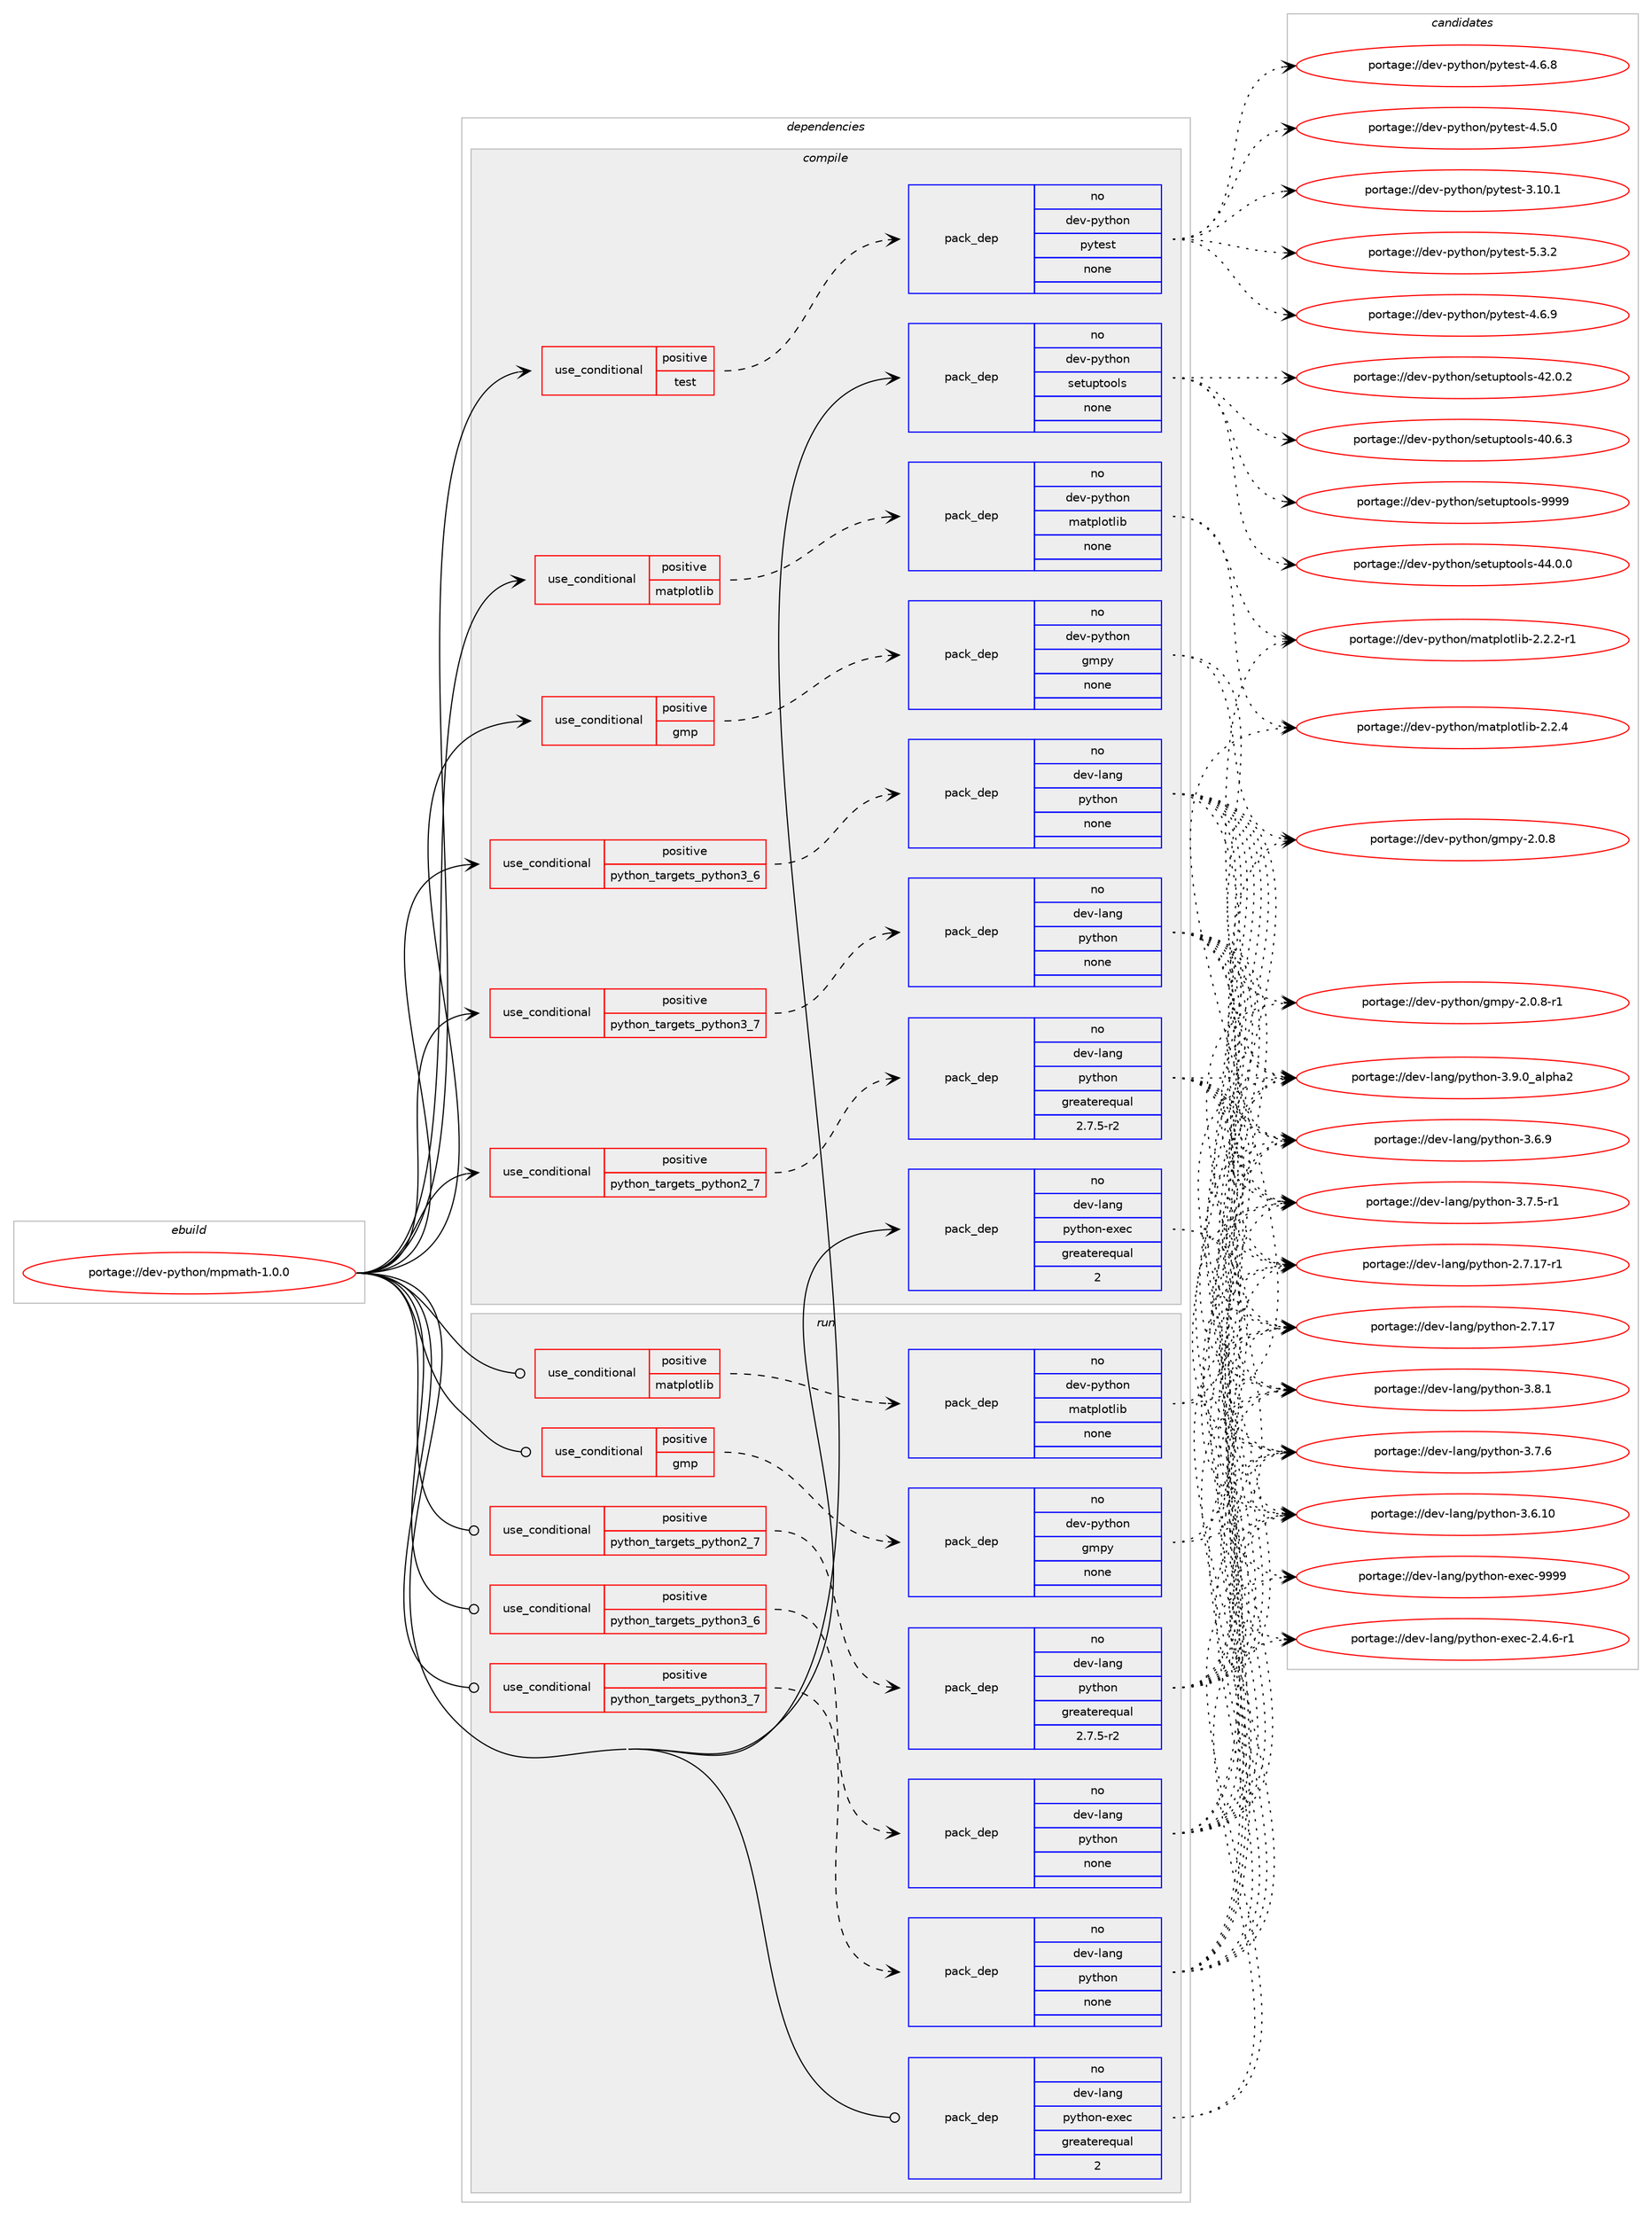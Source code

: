digraph prolog {

# *************
# Graph options
# *************

newrank=true;
concentrate=true;
compound=true;
graph [rankdir=LR,fontname=Helvetica,fontsize=10,ranksep=1.5];#, ranksep=2.5, nodesep=0.2];
edge  [arrowhead=vee];
node  [fontname=Helvetica,fontsize=10];

# **********
# The ebuild
# **********

subgraph cluster_leftcol {
color=gray;
rank=same;
label=<<i>ebuild</i>>;
id [label="portage://dev-python/mpmath-1.0.0", color=red, width=4, href="../dev-python/mpmath-1.0.0.svg"];
}

# ****************
# The dependencies
# ****************

subgraph cluster_midcol {
color=gray;
label=<<i>dependencies</i>>;
subgraph cluster_compile {
fillcolor="#eeeeee";
style=filled;
label=<<i>compile</i>>;
subgraph cond112774 {
dependency449919 [label=<<TABLE BORDER="0" CELLBORDER="1" CELLSPACING="0" CELLPADDING="4"><TR><TD ROWSPAN="3" CELLPADDING="10">use_conditional</TD></TR><TR><TD>positive</TD></TR><TR><TD>gmp</TD></TR></TABLE>>, shape=none, color=red];
subgraph pack332165 {
dependency449920 [label=<<TABLE BORDER="0" CELLBORDER="1" CELLSPACING="0" CELLPADDING="4" WIDTH="220"><TR><TD ROWSPAN="6" CELLPADDING="30">pack_dep</TD></TR><TR><TD WIDTH="110">no</TD></TR><TR><TD>dev-python</TD></TR><TR><TD>gmpy</TD></TR><TR><TD>none</TD></TR><TR><TD></TD></TR></TABLE>>, shape=none, color=blue];
}
dependency449919:e -> dependency449920:w [weight=20,style="dashed",arrowhead="vee"];
}
id:e -> dependency449919:w [weight=20,style="solid",arrowhead="vee"];
subgraph cond112775 {
dependency449921 [label=<<TABLE BORDER="0" CELLBORDER="1" CELLSPACING="0" CELLPADDING="4"><TR><TD ROWSPAN="3" CELLPADDING="10">use_conditional</TD></TR><TR><TD>positive</TD></TR><TR><TD>matplotlib</TD></TR></TABLE>>, shape=none, color=red];
subgraph pack332166 {
dependency449922 [label=<<TABLE BORDER="0" CELLBORDER="1" CELLSPACING="0" CELLPADDING="4" WIDTH="220"><TR><TD ROWSPAN="6" CELLPADDING="30">pack_dep</TD></TR><TR><TD WIDTH="110">no</TD></TR><TR><TD>dev-python</TD></TR><TR><TD>matplotlib</TD></TR><TR><TD>none</TD></TR><TR><TD></TD></TR></TABLE>>, shape=none, color=blue];
}
dependency449921:e -> dependency449922:w [weight=20,style="dashed",arrowhead="vee"];
}
id:e -> dependency449921:w [weight=20,style="solid",arrowhead="vee"];
subgraph cond112776 {
dependency449923 [label=<<TABLE BORDER="0" CELLBORDER="1" CELLSPACING="0" CELLPADDING="4"><TR><TD ROWSPAN="3" CELLPADDING="10">use_conditional</TD></TR><TR><TD>positive</TD></TR><TR><TD>python_targets_python2_7</TD></TR></TABLE>>, shape=none, color=red];
subgraph pack332167 {
dependency449924 [label=<<TABLE BORDER="0" CELLBORDER="1" CELLSPACING="0" CELLPADDING="4" WIDTH="220"><TR><TD ROWSPAN="6" CELLPADDING="30">pack_dep</TD></TR><TR><TD WIDTH="110">no</TD></TR><TR><TD>dev-lang</TD></TR><TR><TD>python</TD></TR><TR><TD>greaterequal</TD></TR><TR><TD>2.7.5-r2</TD></TR></TABLE>>, shape=none, color=blue];
}
dependency449923:e -> dependency449924:w [weight=20,style="dashed",arrowhead="vee"];
}
id:e -> dependency449923:w [weight=20,style="solid",arrowhead="vee"];
subgraph cond112777 {
dependency449925 [label=<<TABLE BORDER="0" CELLBORDER="1" CELLSPACING="0" CELLPADDING="4"><TR><TD ROWSPAN="3" CELLPADDING="10">use_conditional</TD></TR><TR><TD>positive</TD></TR><TR><TD>python_targets_python3_6</TD></TR></TABLE>>, shape=none, color=red];
subgraph pack332168 {
dependency449926 [label=<<TABLE BORDER="0" CELLBORDER="1" CELLSPACING="0" CELLPADDING="4" WIDTH="220"><TR><TD ROWSPAN="6" CELLPADDING="30">pack_dep</TD></TR><TR><TD WIDTH="110">no</TD></TR><TR><TD>dev-lang</TD></TR><TR><TD>python</TD></TR><TR><TD>none</TD></TR><TR><TD></TD></TR></TABLE>>, shape=none, color=blue];
}
dependency449925:e -> dependency449926:w [weight=20,style="dashed",arrowhead="vee"];
}
id:e -> dependency449925:w [weight=20,style="solid",arrowhead="vee"];
subgraph cond112778 {
dependency449927 [label=<<TABLE BORDER="0" CELLBORDER="1" CELLSPACING="0" CELLPADDING="4"><TR><TD ROWSPAN="3" CELLPADDING="10">use_conditional</TD></TR><TR><TD>positive</TD></TR><TR><TD>python_targets_python3_7</TD></TR></TABLE>>, shape=none, color=red];
subgraph pack332169 {
dependency449928 [label=<<TABLE BORDER="0" CELLBORDER="1" CELLSPACING="0" CELLPADDING="4" WIDTH="220"><TR><TD ROWSPAN="6" CELLPADDING="30">pack_dep</TD></TR><TR><TD WIDTH="110">no</TD></TR><TR><TD>dev-lang</TD></TR><TR><TD>python</TD></TR><TR><TD>none</TD></TR><TR><TD></TD></TR></TABLE>>, shape=none, color=blue];
}
dependency449927:e -> dependency449928:w [weight=20,style="dashed",arrowhead="vee"];
}
id:e -> dependency449927:w [weight=20,style="solid",arrowhead="vee"];
subgraph cond112779 {
dependency449929 [label=<<TABLE BORDER="0" CELLBORDER="1" CELLSPACING="0" CELLPADDING="4"><TR><TD ROWSPAN="3" CELLPADDING="10">use_conditional</TD></TR><TR><TD>positive</TD></TR><TR><TD>test</TD></TR></TABLE>>, shape=none, color=red];
subgraph pack332170 {
dependency449930 [label=<<TABLE BORDER="0" CELLBORDER="1" CELLSPACING="0" CELLPADDING="4" WIDTH="220"><TR><TD ROWSPAN="6" CELLPADDING="30">pack_dep</TD></TR><TR><TD WIDTH="110">no</TD></TR><TR><TD>dev-python</TD></TR><TR><TD>pytest</TD></TR><TR><TD>none</TD></TR><TR><TD></TD></TR></TABLE>>, shape=none, color=blue];
}
dependency449929:e -> dependency449930:w [weight=20,style="dashed",arrowhead="vee"];
}
id:e -> dependency449929:w [weight=20,style="solid",arrowhead="vee"];
subgraph pack332171 {
dependency449931 [label=<<TABLE BORDER="0" CELLBORDER="1" CELLSPACING="0" CELLPADDING="4" WIDTH="220"><TR><TD ROWSPAN="6" CELLPADDING="30">pack_dep</TD></TR><TR><TD WIDTH="110">no</TD></TR><TR><TD>dev-lang</TD></TR><TR><TD>python-exec</TD></TR><TR><TD>greaterequal</TD></TR><TR><TD>2</TD></TR></TABLE>>, shape=none, color=blue];
}
id:e -> dependency449931:w [weight=20,style="solid",arrowhead="vee"];
subgraph pack332172 {
dependency449932 [label=<<TABLE BORDER="0" CELLBORDER="1" CELLSPACING="0" CELLPADDING="4" WIDTH="220"><TR><TD ROWSPAN="6" CELLPADDING="30">pack_dep</TD></TR><TR><TD WIDTH="110">no</TD></TR><TR><TD>dev-python</TD></TR><TR><TD>setuptools</TD></TR><TR><TD>none</TD></TR><TR><TD></TD></TR></TABLE>>, shape=none, color=blue];
}
id:e -> dependency449932:w [weight=20,style="solid",arrowhead="vee"];
}
subgraph cluster_compileandrun {
fillcolor="#eeeeee";
style=filled;
label=<<i>compile and run</i>>;
}
subgraph cluster_run {
fillcolor="#eeeeee";
style=filled;
label=<<i>run</i>>;
subgraph cond112780 {
dependency449933 [label=<<TABLE BORDER="0" CELLBORDER="1" CELLSPACING="0" CELLPADDING="4"><TR><TD ROWSPAN="3" CELLPADDING="10">use_conditional</TD></TR><TR><TD>positive</TD></TR><TR><TD>gmp</TD></TR></TABLE>>, shape=none, color=red];
subgraph pack332173 {
dependency449934 [label=<<TABLE BORDER="0" CELLBORDER="1" CELLSPACING="0" CELLPADDING="4" WIDTH="220"><TR><TD ROWSPAN="6" CELLPADDING="30">pack_dep</TD></TR><TR><TD WIDTH="110">no</TD></TR><TR><TD>dev-python</TD></TR><TR><TD>gmpy</TD></TR><TR><TD>none</TD></TR><TR><TD></TD></TR></TABLE>>, shape=none, color=blue];
}
dependency449933:e -> dependency449934:w [weight=20,style="dashed",arrowhead="vee"];
}
id:e -> dependency449933:w [weight=20,style="solid",arrowhead="odot"];
subgraph cond112781 {
dependency449935 [label=<<TABLE BORDER="0" CELLBORDER="1" CELLSPACING="0" CELLPADDING="4"><TR><TD ROWSPAN="3" CELLPADDING="10">use_conditional</TD></TR><TR><TD>positive</TD></TR><TR><TD>matplotlib</TD></TR></TABLE>>, shape=none, color=red];
subgraph pack332174 {
dependency449936 [label=<<TABLE BORDER="0" CELLBORDER="1" CELLSPACING="0" CELLPADDING="4" WIDTH="220"><TR><TD ROWSPAN="6" CELLPADDING="30">pack_dep</TD></TR><TR><TD WIDTH="110">no</TD></TR><TR><TD>dev-python</TD></TR><TR><TD>matplotlib</TD></TR><TR><TD>none</TD></TR><TR><TD></TD></TR></TABLE>>, shape=none, color=blue];
}
dependency449935:e -> dependency449936:w [weight=20,style="dashed",arrowhead="vee"];
}
id:e -> dependency449935:w [weight=20,style="solid",arrowhead="odot"];
subgraph cond112782 {
dependency449937 [label=<<TABLE BORDER="0" CELLBORDER="1" CELLSPACING="0" CELLPADDING="4"><TR><TD ROWSPAN="3" CELLPADDING="10">use_conditional</TD></TR><TR><TD>positive</TD></TR><TR><TD>python_targets_python2_7</TD></TR></TABLE>>, shape=none, color=red];
subgraph pack332175 {
dependency449938 [label=<<TABLE BORDER="0" CELLBORDER="1" CELLSPACING="0" CELLPADDING="4" WIDTH="220"><TR><TD ROWSPAN="6" CELLPADDING="30">pack_dep</TD></TR><TR><TD WIDTH="110">no</TD></TR><TR><TD>dev-lang</TD></TR><TR><TD>python</TD></TR><TR><TD>greaterequal</TD></TR><TR><TD>2.7.5-r2</TD></TR></TABLE>>, shape=none, color=blue];
}
dependency449937:e -> dependency449938:w [weight=20,style="dashed",arrowhead="vee"];
}
id:e -> dependency449937:w [weight=20,style="solid",arrowhead="odot"];
subgraph cond112783 {
dependency449939 [label=<<TABLE BORDER="0" CELLBORDER="1" CELLSPACING="0" CELLPADDING="4"><TR><TD ROWSPAN="3" CELLPADDING="10">use_conditional</TD></TR><TR><TD>positive</TD></TR><TR><TD>python_targets_python3_6</TD></TR></TABLE>>, shape=none, color=red];
subgraph pack332176 {
dependency449940 [label=<<TABLE BORDER="0" CELLBORDER="1" CELLSPACING="0" CELLPADDING="4" WIDTH="220"><TR><TD ROWSPAN="6" CELLPADDING="30">pack_dep</TD></TR><TR><TD WIDTH="110">no</TD></TR><TR><TD>dev-lang</TD></TR><TR><TD>python</TD></TR><TR><TD>none</TD></TR><TR><TD></TD></TR></TABLE>>, shape=none, color=blue];
}
dependency449939:e -> dependency449940:w [weight=20,style="dashed",arrowhead="vee"];
}
id:e -> dependency449939:w [weight=20,style="solid",arrowhead="odot"];
subgraph cond112784 {
dependency449941 [label=<<TABLE BORDER="0" CELLBORDER="1" CELLSPACING="0" CELLPADDING="4"><TR><TD ROWSPAN="3" CELLPADDING="10">use_conditional</TD></TR><TR><TD>positive</TD></TR><TR><TD>python_targets_python3_7</TD></TR></TABLE>>, shape=none, color=red];
subgraph pack332177 {
dependency449942 [label=<<TABLE BORDER="0" CELLBORDER="1" CELLSPACING="0" CELLPADDING="4" WIDTH="220"><TR><TD ROWSPAN="6" CELLPADDING="30">pack_dep</TD></TR><TR><TD WIDTH="110">no</TD></TR><TR><TD>dev-lang</TD></TR><TR><TD>python</TD></TR><TR><TD>none</TD></TR><TR><TD></TD></TR></TABLE>>, shape=none, color=blue];
}
dependency449941:e -> dependency449942:w [weight=20,style="dashed",arrowhead="vee"];
}
id:e -> dependency449941:w [weight=20,style="solid",arrowhead="odot"];
subgraph pack332178 {
dependency449943 [label=<<TABLE BORDER="0" CELLBORDER="1" CELLSPACING="0" CELLPADDING="4" WIDTH="220"><TR><TD ROWSPAN="6" CELLPADDING="30">pack_dep</TD></TR><TR><TD WIDTH="110">no</TD></TR><TR><TD>dev-lang</TD></TR><TR><TD>python-exec</TD></TR><TR><TD>greaterequal</TD></TR><TR><TD>2</TD></TR></TABLE>>, shape=none, color=blue];
}
id:e -> dependency449943:w [weight=20,style="solid",arrowhead="odot"];
}
}

# **************
# The candidates
# **************

subgraph cluster_choices {
rank=same;
color=gray;
label=<<i>candidates</i>>;

subgraph choice332165 {
color=black;
nodesep=1;
choice10010111845112121116104111110471031091121214550464846564511449 [label="portage://dev-python/gmpy-2.0.8-r1", color=red, width=4,href="../dev-python/gmpy-2.0.8-r1.svg"];
choice1001011184511212111610411111047103109112121455046484656 [label="portage://dev-python/gmpy-2.0.8", color=red, width=4,href="../dev-python/gmpy-2.0.8.svg"];
dependency449920:e -> choice10010111845112121116104111110471031091121214550464846564511449:w [style=dotted,weight="100"];
dependency449920:e -> choice1001011184511212111610411111047103109112121455046484656:w [style=dotted,weight="100"];
}
subgraph choice332166 {
color=black;
nodesep=1;
choice10010111845112121116104111110471099711611210811111610810598455046504652 [label="portage://dev-python/matplotlib-2.2.4", color=red, width=4,href="../dev-python/matplotlib-2.2.4.svg"];
choice100101118451121211161041111104710997116112108111116108105984550465046504511449 [label="portage://dev-python/matplotlib-2.2.2-r1", color=red, width=4,href="../dev-python/matplotlib-2.2.2-r1.svg"];
dependency449922:e -> choice10010111845112121116104111110471099711611210811111610810598455046504652:w [style=dotted,weight="100"];
dependency449922:e -> choice100101118451121211161041111104710997116112108111116108105984550465046504511449:w [style=dotted,weight="100"];
}
subgraph choice332167 {
color=black;
nodesep=1;
choice10010111845108971101034711212111610411111045514657464895971081121049750 [label="portage://dev-lang/python-3.9.0_alpha2", color=red, width=4,href="../dev-lang/python-3.9.0_alpha2.svg"];
choice100101118451089711010347112121116104111110455146564649 [label="portage://dev-lang/python-3.8.1", color=red, width=4,href="../dev-lang/python-3.8.1.svg"];
choice100101118451089711010347112121116104111110455146554654 [label="portage://dev-lang/python-3.7.6", color=red, width=4,href="../dev-lang/python-3.7.6.svg"];
choice1001011184510897110103471121211161041111104551465546534511449 [label="portage://dev-lang/python-3.7.5-r1", color=red, width=4,href="../dev-lang/python-3.7.5-r1.svg"];
choice100101118451089711010347112121116104111110455146544657 [label="portage://dev-lang/python-3.6.9", color=red, width=4,href="../dev-lang/python-3.6.9.svg"];
choice10010111845108971101034711212111610411111045514654464948 [label="portage://dev-lang/python-3.6.10", color=red, width=4,href="../dev-lang/python-3.6.10.svg"];
choice100101118451089711010347112121116104111110455046554649554511449 [label="portage://dev-lang/python-2.7.17-r1", color=red, width=4,href="../dev-lang/python-2.7.17-r1.svg"];
choice10010111845108971101034711212111610411111045504655464955 [label="portage://dev-lang/python-2.7.17", color=red, width=4,href="../dev-lang/python-2.7.17.svg"];
dependency449924:e -> choice10010111845108971101034711212111610411111045514657464895971081121049750:w [style=dotted,weight="100"];
dependency449924:e -> choice100101118451089711010347112121116104111110455146564649:w [style=dotted,weight="100"];
dependency449924:e -> choice100101118451089711010347112121116104111110455146554654:w [style=dotted,weight="100"];
dependency449924:e -> choice1001011184510897110103471121211161041111104551465546534511449:w [style=dotted,weight="100"];
dependency449924:e -> choice100101118451089711010347112121116104111110455146544657:w [style=dotted,weight="100"];
dependency449924:e -> choice10010111845108971101034711212111610411111045514654464948:w [style=dotted,weight="100"];
dependency449924:e -> choice100101118451089711010347112121116104111110455046554649554511449:w [style=dotted,weight="100"];
dependency449924:e -> choice10010111845108971101034711212111610411111045504655464955:w [style=dotted,weight="100"];
}
subgraph choice332168 {
color=black;
nodesep=1;
choice10010111845108971101034711212111610411111045514657464895971081121049750 [label="portage://dev-lang/python-3.9.0_alpha2", color=red, width=4,href="../dev-lang/python-3.9.0_alpha2.svg"];
choice100101118451089711010347112121116104111110455146564649 [label="portage://dev-lang/python-3.8.1", color=red, width=4,href="../dev-lang/python-3.8.1.svg"];
choice100101118451089711010347112121116104111110455146554654 [label="portage://dev-lang/python-3.7.6", color=red, width=4,href="../dev-lang/python-3.7.6.svg"];
choice1001011184510897110103471121211161041111104551465546534511449 [label="portage://dev-lang/python-3.7.5-r1", color=red, width=4,href="../dev-lang/python-3.7.5-r1.svg"];
choice100101118451089711010347112121116104111110455146544657 [label="portage://dev-lang/python-3.6.9", color=red, width=4,href="../dev-lang/python-3.6.9.svg"];
choice10010111845108971101034711212111610411111045514654464948 [label="portage://dev-lang/python-3.6.10", color=red, width=4,href="../dev-lang/python-3.6.10.svg"];
choice100101118451089711010347112121116104111110455046554649554511449 [label="portage://dev-lang/python-2.7.17-r1", color=red, width=4,href="../dev-lang/python-2.7.17-r1.svg"];
choice10010111845108971101034711212111610411111045504655464955 [label="portage://dev-lang/python-2.7.17", color=red, width=4,href="../dev-lang/python-2.7.17.svg"];
dependency449926:e -> choice10010111845108971101034711212111610411111045514657464895971081121049750:w [style=dotted,weight="100"];
dependency449926:e -> choice100101118451089711010347112121116104111110455146564649:w [style=dotted,weight="100"];
dependency449926:e -> choice100101118451089711010347112121116104111110455146554654:w [style=dotted,weight="100"];
dependency449926:e -> choice1001011184510897110103471121211161041111104551465546534511449:w [style=dotted,weight="100"];
dependency449926:e -> choice100101118451089711010347112121116104111110455146544657:w [style=dotted,weight="100"];
dependency449926:e -> choice10010111845108971101034711212111610411111045514654464948:w [style=dotted,weight="100"];
dependency449926:e -> choice100101118451089711010347112121116104111110455046554649554511449:w [style=dotted,weight="100"];
dependency449926:e -> choice10010111845108971101034711212111610411111045504655464955:w [style=dotted,weight="100"];
}
subgraph choice332169 {
color=black;
nodesep=1;
choice10010111845108971101034711212111610411111045514657464895971081121049750 [label="portage://dev-lang/python-3.9.0_alpha2", color=red, width=4,href="../dev-lang/python-3.9.0_alpha2.svg"];
choice100101118451089711010347112121116104111110455146564649 [label="portage://dev-lang/python-3.8.1", color=red, width=4,href="../dev-lang/python-3.8.1.svg"];
choice100101118451089711010347112121116104111110455146554654 [label="portage://dev-lang/python-3.7.6", color=red, width=4,href="../dev-lang/python-3.7.6.svg"];
choice1001011184510897110103471121211161041111104551465546534511449 [label="portage://dev-lang/python-3.7.5-r1", color=red, width=4,href="../dev-lang/python-3.7.5-r1.svg"];
choice100101118451089711010347112121116104111110455146544657 [label="portage://dev-lang/python-3.6.9", color=red, width=4,href="../dev-lang/python-3.6.9.svg"];
choice10010111845108971101034711212111610411111045514654464948 [label="portage://dev-lang/python-3.6.10", color=red, width=4,href="../dev-lang/python-3.6.10.svg"];
choice100101118451089711010347112121116104111110455046554649554511449 [label="portage://dev-lang/python-2.7.17-r1", color=red, width=4,href="../dev-lang/python-2.7.17-r1.svg"];
choice10010111845108971101034711212111610411111045504655464955 [label="portage://dev-lang/python-2.7.17", color=red, width=4,href="../dev-lang/python-2.7.17.svg"];
dependency449928:e -> choice10010111845108971101034711212111610411111045514657464895971081121049750:w [style=dotted,weight="100"];
dependency449928:e -> choice100101118451089711010347112121116104111110455146564649:w [style=dotted,weight="100"];
dependency449928:e -> choice100101118451089711010347112121116104111110455146554654:w [style=dotted,weight="100"];
dependency449928:e -> choice1001011184510897110103471121211161041111104551465546534511449:w [style=dotted,weight="100"];
dependency449928:e -> choice100101118451089711010347112121116104111110455146544657:w [style=dotted,weight="100"];
dependency449928:e -> choice10010111845108971101034711212111610411111045514654464948:w [style=dotted,weight="100"];
dependency449928:e -> choice100101118451089711010347112121116104111110455046554649554511449:w [style=dotted,weight="100"];
dependency449928:e -> choice10010111845108971101034711212111610411111045504655464955:w [style=dotted,weight="100"];
}
subgraph choice332170 {
color=black;
nodesep=1;
choice1001011184511212111610411111047112121116101115116455346514650 [label="portage://dev-python/pytest-5.3.2", color=red, width=4,href="../dev-python/pytest-5.3.2.svg"];
choice1001011184511212111610411111047112121116101115116455246544657 [label="portage://dev-python/pytest-4.6.9", color=red, width=4,href="../dev-python/pytest-4.6.9.svg"];
choice1001011184511212111610411111047112121116101115116455246544656 [label="portage://dev-python/pytest-4.6.8", color=red, width=4,href="../dev-python/pytest-4.6.8.svg"];
choice1001011184511212111610411111047112121116101115116455246534648 [label="portage://dev-python/pytest-4.5.0", color=red, width=4,href="../dev-python/pytest-4.5.0.svg"];
choice100101118451121211161041111104711212111610111511645514649484649 [label="portage://dev-python/pytest-3.10.1", color=red, width=4,href="../dev-python/pytest-3.10.1.svg"];
dependency449930:e -> choice1001011184511212111610411111047112121116101115116455346514650:w [style=dotted,weight="100"];
dependency449930:e -> choice1001011184511212111610411111047112121116101115116455246544657:w [style=dotted,weight="100"];
dependency449930:e -> choice1001011184511212111610411111047112121116101115116455246544656:w [style=dotted,weight="100"];
dependency449930:e -> choice1001011184511212111610411111047112121116101115116455246534648:w [style=dotted,weight="100"];
dependency449930:e -> choice100101118451121211161041111104711212111610111511645514649484649:w [style=dotted,weight="100"];
}
subgraph choice332171 {
color=black;
nodesep=1;
choice10010111845108971101034711212111610411111045101120101994557575757 [label="portage://dev-lang/python-exec-9999", color=red, width=4,href="../dev-lang/python-exec-9999.svg"];
choice10010111845108971101034711212111610411111045101120101994550465246544511449 [label="portage://dev-lang/python-exec-2.4.6-r1", color=red, width=4,href="../dev-lang/python-exec-2.4.6-r1.svg"];
dependency449931:e -> choice10010111845108971101034711212111610411111045101120101994557575757:w [style=dotted,weight="100"];
dependency449931:e -> choice10010111845108971101034711212111610411111045101120101994550465246544511449:w [style=dotted,weight="100"];
}
subgraph choice332172 {
color=black;
nodesep=1;
choice10010111845112121116104111110471151011161171121161111111081154557575757 [label="portage://dev-python/setuptools-9999", color=red, width=4,href="../dev-python/setuptools-9999.svg"];
choice100101118451121211161041111104711510111611711211611111110811545525246484648 [label="portage://dev-python/setuptools-44.0.0", color=red, width=4,href="../dev-python/setuptools-44.0.0.svg"];
choice100101118451121211161041111104711510111611711211611111110811545525046484650 [label="portage://dev-python/setuptools-42.0.2", color=red, width=4,href="../dev-python/setuptools-42.0.2.svg"];
choice100101118451121211161041111104711510111611711211611111110811545524846544651 [label="portage://dev-python/setuptools-40.6.3", color=red, width=4,href="../dev-python/setuptools-40.6.3.svg"];
dependency449932:e -> choice10010111845112121116104111110471151011161171121161111111081154557575757:w [style=dotted,weight="100"];
dependency449932:e -> choice100101118451121211161041111104711510111611711211611111110811545525246484648:w [style=dotted,weight="100"];
dependency449932:e -> choice100101118451121211161041111104711510111611711211611111110811545525046484650:w [style=dotted,weight="100"];
dependency449932:e -> choice100101118451121211161041111104711510111611711211611111110811545524846544651:w [style=dotted,weight="100"];
}
subgraph choice332173 {
color=black;
nodesep=1;
choice10010111845112121116104111110471031091121214550464846564511449 [label="portage://dev-python/gmpy-2.0.8-r1", color=red, width=4,href="../dev-python/gmpy-2.0.8-r1.svg"];
choice1001011184511212111610411111047103109112121455046484656 [label="portage://dev-python/gmpy-2.0.8", color=red, width=4,href="../dev-python/gmpy-2.0.8.svg"];
dependency449934:e -> choice10010111845112121116104111110471031091121214550464846564511449:w [style=dotted,weight="100"];
dependency449934:e -> choice1001011184511212111610411111047103109112121455046484656:w [style=dotted,weight="100"];
}
subgraph choice332174 {
color=black;
nodesep=1;
choice10010111845112121116104111110471099711611210811111610810598455046504652 [label="portage://dev-python/matplotlib-2.2.4", color=red, width=4,href="../dev-python/matplotlib-2.2.4.svg"];
choice100101118451121211161041111104710997116112108111116108105984550465046504511449 [label="portage://dev-python/matplotlib-2.2.2-r1", color=red, width=4,href="../dev-python/matplotlib-2.2.2-r1.svg"];
dependency449936:e -> choice10010111845112121116104111110471099711611210811111610810598455046504652:w [style=dotted,weight="100"];
dependency449936:e -> choice100101118451121211161041111104710997116112108111116108105984550465046504511449:w [style=dotted,weight="100"];
}
subgraph choice332175 {
color=black;
nodesep=1;
choice10010111845108971101034711212111610411111045514657464895971081121049750 [label="portage://dev-lang/python-3.9.0_alpha2", color=red, width=4,href="../dev-lang/python-3.9.0_alpha2.svg"];
choice100101118451089711010347112121116104111110455146564649 [label="portage://dev-lang/python-3.8.1", color=red, width=4,href="../dev-lang/python-3.8.1.svg"];
choice100101118451089711010347112121116104111110455146554654 [label="portage://dev-lang/python-3.7.6", color=red, width=4,href="../dev-lang/python-3.7.6.svg"];
choice1001011184510897110103471121211161041111104551465546534511449 [label="portage://dev-lang/python-3.7.5-r1", color=red, width=4,href="../dev-lang/python-3.7.5-r1.svg"];
choice100101118451089711010347112121116104111110455146544657 [label="portage://dev-lang/python-3.6.9", color=red, width=4,href="../dev-lang/python-3.6.9.svg"];
choice10010111845108971101034711212111610411111045514654464948 [label="portage://dev-lang/python-3.6.10", color=red, width=4,href="../dev-lang/python-3.6.10.svg"];
choice100101118451089711010347112121116104111110455046554649554511449 [label="portage://dev-lang/python-2.7.17-r1", color=red, width=4,href="../dev-lang/python-2.7.17-r1.svg"];
choice10010111845108971101034711212111610411111045504655464955 [label="portage://dev-lang/python-2.7.17", color=red, width=4,href="../dev-lang/python-2.7.17.svg"];
dependency449938:e -> choice10010111845108971101034711212111610411111045514657464895971081121049750:w [style=dotted,weight="100"];
dependency449938:e -> choice100101118451089711010347112121116104111110455146564649:w [style=dotted,weight="100"];
dependency449938:e -> choice100101118451089711010347112121116104111110455146554654:w [style=dotted,weight="100"];
dependency449938:e -> choice1001011184510897110103471121211161041111104551465546534511449:w [style=dotted,weight="100"];
dependency449938:e -> choice100101118451089711010347112121116104111110455146544657:w [style=dotted,weight="100"];
dependency449938:e -> choice10010111845108971101034711212111610411111045514654464948:w [style=dotted,weight="100"];
dependency449938:e -> choice100101118451089711010347112121116104111110455046554649554511449:w [style=dotted,weight="100"];
dependency449938:e -> choice10010111845108971101034711212111610411111045504655464955:w [style=dotted,weight="100"];
}
subgraph choice332176 {
color=black;
nodesep=1;
choice10010111845108971101034711212111610411111045514657464895971081121049750 [label="portage://dev-lang/python-3.9.0_alpha2", color=red, width=4,href="../dev-lang/python-3.9.0_alpha2.svg"];
choice100101118451089711010347112121116104111110455146564649 [label="portage://dev-lang/python-3.8.1", color=red, width=4,href="../dev-lang/python-3.8.1.svg"];
choice100101118451089711010347112121116104111110455146554654 [label="portage://dev-lang/python-3.7.6", color=red, width=4,href="../dev-lang/python-3.7.6.svg"];
choice1001011184510897110103471121211161041111104551465546534511449 [label="portage://dev-lang/python-3.7.5-r1", color=red, width=4,href="../dev-lang/python-3.7.5-r1.svg"];
choice100101118451089711010347112121116104111110455146544657 [label="portage://dev-lang/python-3.6.9", color=red, width=4,href="../dev-lang/python-3.6.9.svg"];
choice10010111845108971101034711212111610411111045514654464948 [label="portage://dev-lang/python-3.6.10", color=red, width=4,href="../dev-lang/python-3.6.10.svg"];
choice100101118451089711010347112121116104111110455046554649554511449 [label="portage://dev-lang/python-2.7.17-r1", color=red, width=4,href="../dev-lang/python-2.7.17-r1.svg"];
choice10010111845108971101034711212111610411111045504655464955 [label="portage://dev-lang/python-2.7.17", color=red, width=4,href="../dev-lang/python-2.7.17.svg"];
dependency449940:e -> choice10010111845108971101034711212111610411111045514657464895971081121049750:w [style=dotted,weight="100"];
dependency449940:e -> choice100101118451089711010347112121116104111110455146564649:w [style=dotted,weight="100"];
dependency449940:e -> choice100101118451089711010347112121116104111110455146554654:w [style=dotted,weight="100"];
dependency449940:e -> choice1001011184510897110103471121211161041111104551465546534511449:w [style=dotted,weight="100"];
dependency449940:e -> choice100101118451089711010347112121116104111110455146544657:w [style=dotted,weight="100"];
dependency449940:e -> choice10010111845108971101034711212111610411111045514654464948:w [style=dotted,weight="100"];
dependency449940:e -> choice100101118451089711010347112121116104111110455046554649554511449:w [style=dotted,weight="100"];
dependency449940:e -> choice10010111845108971101034711212111610411111045504655464955:w [style=dotted,weight="100"];
}
subgraph choice332177 {
color=black;
nodesep=1;
choice10010111845108971101034711212111610411111045514657464895971081121049750 [label="portage://dev-lang/python-3.9.0_alpha2", color=red, width=4,href="../dev-lang/python-3.9.0_alpha2.svg"];
choice100101118451089711010347112121116104111110455146564649 [label="portage://dev-lang/python-3.8.1", color=red, width=4,href="../dev-lang/python-3.8.1.svg"];
choice100101118451089711010347112121116104111110455146554654 [label="portage://dev-lang/python-3.7.6", color=red, width=4,href="../dev-lang/python-3.7.6.svg"];
choice1001011184510897110103471121211161041111104551465546534511449 [label="portage://dev-lang/python-3.7.5-r1", color=red, width=4,href="../dev-lang/python-3.7.5-r1.svg"];
choice100101118451089711010347112121116104111110455146544657 [label="portage://dev-lang/python-3.6.9", color=red, width=4,href="../dev-lang/python-3.6.9.svg"];
choice10010111845108971101034711212111610411111045514654464948 [label="portage://dev-lang/python-3.6.10", color=red, width=4,href="../dev-lang/python-3.6.10.svg"];
choice100101118451089711010347112121116104111110455046554649554511449 [label="portage://dev-lang/python-2.7.17-r1", color=red, width=4,href="../dev-lang/python-2.7.17-r1.svg"];
choice10010111845108971101034711212111610411111045504655464955 [label="portage://dev-lang/python-2.7.17", color=red, width=4,href="../dev-lang/python-2.7.17.svg"];
dependency449942:e -> choice10010111845108971101034711212111610411111045514657464895971081121049750:w [style=dotted,weight="100"];
dependency449942:e -> choice100101118451089711010347112121116104111110455146564649:w [style=dotted,weight="100"];
dependency449942:e -> choice100101118451089711010347112121116104111110455146554654:w [style=dotted,weight="100"];
dependency449942:e -> choice1001011184510897110103471121211161041111104551465546534511449:w [style=dotted,weight="100"];
dependency449942:e -> choice100101118451089711010347112121116104111110455146544657:w [style=dotted,weight="100"];
dependency449942:e -> choice10010111845108971101034711212111610411111045514654464948:w [style=dotted,weight="100"];
dependency449942:e -> choice100101118451089711010347112121116104111110455046554649554511449:w [style=dotted,weight="100"];
dependency449942:e -> choice10010111845108971101034711212111610411111045504655464955:w [style=dotted,weight="100"];
}
subgraph choice332178 {
color=black;
nodesep=1;
choice10010111845108971101034711212111610411111045101120101994557575757 [label="portage://dev-lang/python-exec-9999", color=red, width=4,href="../dev-lang/python-exec-9999.svg"];
choice10010111845108971101034711212111610411111045101120101994550465246544511449 [label="portage://dev-lang/python-exec-2.4.6-r1", color=red, width=4,href="../dev-lang/python-exec-2.4.6-r1.svg"];
dependency449943:e -> choice10010111845108971101034711212111610411111045101120101994557575757:w [style=dotted,weight="100"];
dependency449943:e -> choice10010111845108971101034711212111610411111045101120101994550465246544511449:w [style=dotted,weight="100"];
}
}

}
